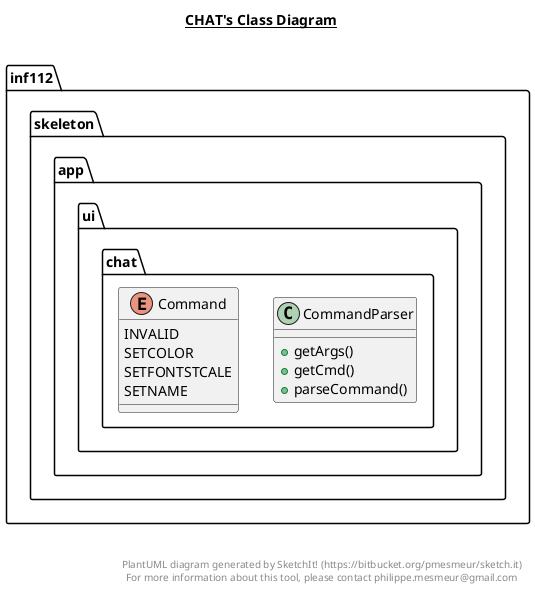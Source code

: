 @startuml

title __CHAT's Class Diagram__\n

  namespace inf112.skeleton.app {
    namespace ui.chat {
      class inf112.skeleton.app.ui.chat.CommandParser {
          + getArgs()
          + getCmd()
          + parseCommand()
      }
    }
  }
  

  namespace inf112.skeleton.app {
    namespace ui.chat {
      enum Command {
        INVALID
        SETCOLOR
        SETFONTSTCALE
        SETNAME
      }
    }
  }
  

  inf112.skeleton.app.ui.chat.CommandParser +-down- inf112.skeleton.app.ui.chat.CommandParser.Command


right footer


PlantUML diagram generated by SketchIt! (https://bitbucket.org/pmesmeur/sketch.it)
For more information about this tool, please contact philippe.mesmeur@gmail.com
endfooter

@enduml
